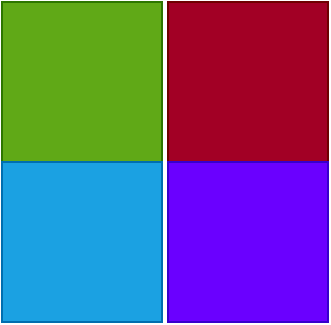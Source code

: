 <mxfile>
    <diagram id="WpqGl8dpM-SiJceuzyTr" name="第 1 页">
        <mxGraphModel dx="685" dy="471" grid="0" gridSize="10" guides="1" tooltips="1" connect="1" arrows="1" fold="1" page="1" pageScale="1" pageWidth="827" pageHeight="1169" math="0" shadow="0">
            <root>
                <mxCell id="0"/>
                <mxCell id="1" parent="0"/>
                <mxCell id="14" value="" style="whiteSpace=wrap;html=1;aspect=fixed;fontColor=#ffffff;fillColor=#60a917;strokeColor=#2D7600;" vertex="1" parent="1">
                    <mxGeometry x="278" y="149" width="80" height="80" as="geometry"/>
                </mxCell>
                <mxCell id="15" value="" style="whiteSpace=wrap;html=1;aspect=fixed;fontColor=#ffffff;fillColor=#a20025;strokeColor=#6F0000;" vertex="1" parent="1">
                    <mxGeometry x="361" y="149" width="80" height="80" as="geometry"/>
                </mxCell>
                <mxCell id="16" value="" style="whiteSpace=wrap;html=1;aspect=fixed;fontColor=#ffffff;fillColor=#6a00ff;strokeColor=#3700CC;" vertex="1" parent="1">
                    <mxGeometry x="361" y="229" width="80" height="80" as="geometry"/>
                </mxCell>
                <mxCell id="17" value="" style="whiteSpace=wrap;html=1;aspect=fixed;fontColor=#ffffff;fillColor=#1ba1e2;strokeColor=#006EAF;" vertex="1" parent="1">
                    <mxGeometry x="278" y="229" width="80" height="80" as="geometry"/>
                </mxCell>
            </root>
        </mxGraphModel>
    </diagram>
</mxfile>